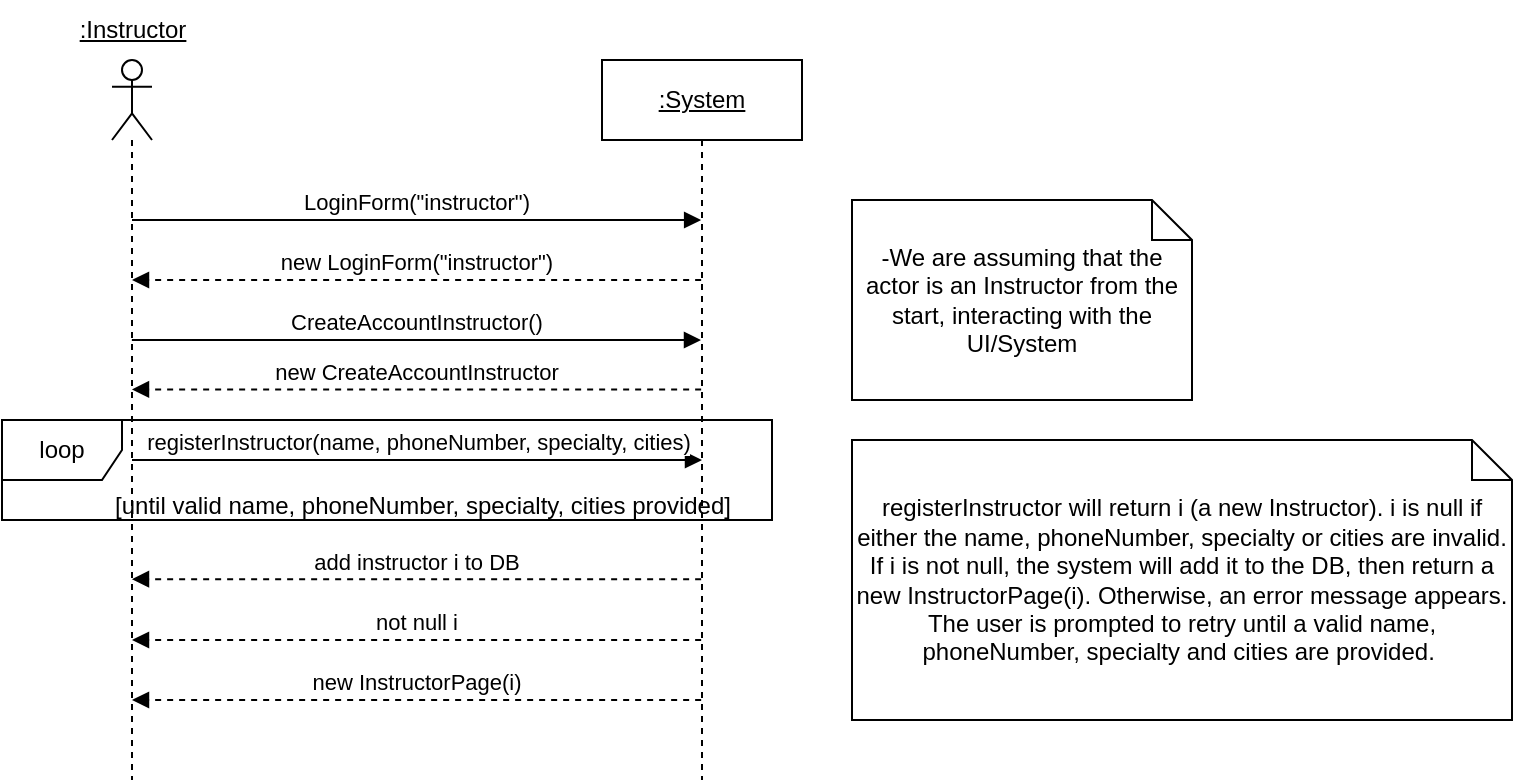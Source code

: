 <mxfile version="24.8.0">
  <diagram name="Page-1" id="2YBvvXClWsGukQMizWep">
    <mxGraphModel dx="1195" dy="622" grid="1" gridSize="10" guides="1" tooltips="1" connect="1" arrows="1" fold="1" page="1" pageScale="1" pageWidth="850" pageHeight="1100" math="0" shadow="0">
      <root>
        <mxCell id="0" />
        <mxCell id="1" parent="0" />
        <mxCell id="aM9ryv3xv72pqoxQDRHE-7" value="CreateAccountInstructor()" style="html=1;verticalAlign=bottom;endArrow=block;edgeStyle=elbowEdgeStyle;elbow=vertical;curved=0;rounded=0;" parent="1" edge="1">
          <mxGeometry relative="1" as="geometry">
            <mxPoint x="89.929" y="190" as="sourcePoint" />
            <Array as="points">
              <mxPoint x="180" y="190" />
            </Array>
            <mxPoint x="374.5" y="190" as="targetPoint" />
            <mxPoint as="offset" />
          </mxGeometry>
        </mxCell>
        <mxCell id="QT0idfkxXLzTyoDSYEQH-2" value="" style="shape=umlLifeline;perimeter=lifelinePerimeter;whiteSpace=wrap;html=1;container=1;dropTarget=0;collapsible=0;recursiveResize=0;outlineConnect=0;portConstraint=eastwest;newEdgeStyle={&quot;curved&quot;:0,&quot;rounded&quot;:0};participant=umlActor;" parent="1" vertex="1">
          <mxGeometry x="80" y="50" width="20" height="360" as="geometry" />
        </mxCell>
        <mxCell id="QT0idfkxXLzTyoDSYEQH-3" value="&lt;u&gt;:Instructor&lt;/u&gt;" style="text;html=1;align=center;verticalAlign=middle;resizable=0;points=[];autosize=1;strokeColor=none;fillColor=none;" parent="1" vertex="1">
          <mxGeometry x="50" y="20" width="80" height="30" as="geometry" />
        </mxCell>
        <mxCell id="QT0idfkxXLzTyoDSYEQH-4" value="&lt;u&gt;:System&lt;/u&gt;" style="shape=umlLifeline;perimeter=lifelinePerimeter;whiteSpace=wrap;html=1;container=1;dropTarget=0;collapsible=0;recursiveResize=0;outlineConnect=0;portConstraint=eastwest;newEdgeStyle={&quot;curved&quot;:0,&quot;rounded&quot;:0};" parent="1" vertex="1">
          <mxGeometry x="325" y="50" width="100" height="360" as="geometry" />
        </mxCell>
        <mxCell id="QT0idfkxXLzTyoDSYEQH-8" value="-We are assuming that the actor is an Instructor from the start, interacting with the UI/System" style="shape=note;size=20;whiteSpace=wrap;html=1;" parent="1" vertex="1">
          <mxGeometry x="450" y="120" width="170" height="100" as="geometry" />
        </mxCell>
        <mxCell id="QT0idfkxXLzTyoDSYEQH-14" value="registerInstructor(name, phoneNumber, specialty, cities)" style="html=1;verticalAlign=bottom;endArrow=block;edgeStyle=elbowEdgeStyle;elbow=vertical;curved=0;rounded=0;" parent="1" edge="1">
          <mxGeometry relative="1" as="geometry">
            <mxPoint x="90" y="250" as="sourcePoint" />
            <Array as="points">
              <mxPoint x="180" y="250" />
            </Array>
            <mxPoint x="375" y="250" as="targetPoint" />
          </mxGeometry>
        </mxCell>
        <mxCell id="QT0idfkxXLzTyoDSYEQH-15" value="LoginForm(&quot;instructor&quot;)" style="html=1;verticalAlign=bottom;endArrow=block;edgeStyle=elbowEdgeStyle;elbow=vertical;curved=0;rounded=0;" parent="1" edge="1">
          <mxGeometry x="0.0" relative="1" as="geometry">
            <mxPoint x="89.999" y="130" as="sourcePoint" />
            <Array as="points">
              <mxPoint x="180.07" y="130" />
            </Array>
            <mxPoint x="374.57" y="130" as="targetPoint" />
            <mxPoint as="offset" />
          </mxGeometry>
        </mxCell>
        <mxCell id="QT0idfkxXLzTyoDSYEQH-16" value="not null i" style="html=1;verticalAlign=bottom;endArrow=block;edgeStyle=elbowEdgeStyle;elbow=vertical;curved=0;rounded=0;dashed=1;" parent="1" edge="1">
          <mxGeometry relative="1" as="geometry">
            <mxPoint x="374.57" y="340" as="sourcePoint" />
            <Array as="points">
              <mxPoint x="180.07" y="340" />
            </Array>
            <mxPoint x="89.999" y="340" as="targetPoint" />
            <mxPoint as="offset" />
          </mxGeometry>
        </mxCell>
        <mxCell id="QT0idfkxXLzTyoDSYEQH-17" value="new LoginForm(&quot;instructor&quot;)" style="html=1;verticalAlign=bottom;endArrow=block;edgeStyle=elbowEdgeStyle;elbow=vertical;curved=0;rounded=0;dashed=1;" parent="1" edge="1">
          <mxGeometry x="0.0" relative="1" as="geometry">
            <mxPoint x="374.57" y="160" as="sourcePoint" />
            <Array as="points">
              <mxPoint x="180.07" y="160" />
            </Array>
            <mxPoint x="89.999" y="160" as="targetPoint" />
            <mxPoint as="offset" />
          </mxGeometry>
        </mxCell>
        <mxCell id="QT0idfkxXLzTyoDSYEQH-18" value="new CreateAccountInstructor" style="html=1;verticalAlign=bottom;endArrow=block;edgeStyle=elbowEdgeStyle;elbow=vertical;curved=0;rounded=0;dashed=1;" parent="1" edge="1">
          <mxGeometry x="0.0" relative="1" as="geometry">
            <mxPoint x="374.57" y="214.71" as="sourcePoint" />
            <Array as="points">
              <mxPoint x="180.07" y="214.71" />
            </Array>
            <mxPoint x="89.999" y="214.71" as="targetPoint" />
            <mxPoint as="offset" />
          </mxGeometry>
        </mxCell>
        <mxCell id="QT0idfkxXLzTyoDSYEQH-19" value="new InstructorPage(i)" style="html=1;verticalAlign=bottom;endArrow=block;edgeStyle=elbowEdgeStyle;elbow=vertical;curved=0;rounded=0;dashed=1;" parent="1" edge="1">
          <mxGeometry relative="1" as="geometry">
            <mxPoint x="374.57" y="370" as="sourcePoint" />
            <Array as="points">
              <mxPoint x="180.07" y="370" />
            </Array>
            <mxPoint x="89.999" y="370" as="targetPoint" />
            <mxPoint as="offset" />
          </mxGeometry>
        </mxCell>
        <mxCell id="wPXZ8VNcLeqiLXzsY5N9-1" value="registerInstructor will return i (a new Instructor). i is null if either the name, phoneNumber, specialty or cities are invalid. If i is not null, the system will add it to the DB, then return a new InstructorPage(i). Otherwise, an error message appears. The user is prompted to retry until a valid name, phoneNumber, specialty and cities are provided.&amp;nbsp;" style="shape=note;size=20;whiteSpace=wrap;html=1;" parent="1" vertex="1">
          <mxGeometry x="450" y="240" width="330" height="140" as="geometry" />
        </mxCell>
        <mxCell id="wPXZ8VNcLeqiLXzsY5N9-2" value="loop" style="shape=umlFrame;whiteSpace=wrap;html=1;pointerEvents=0;" parent="1" vertex="1">
          <mxGeometry x="25" y="230" width="385" height="50" as="geometry" />
        </mxCell>
        <mxCell id="wPXZ8VNcLeqiLXzsY5N9-3" value="[until valid name, phoneNumber, specialty, cities provided]" style="text;html=1;align=center;verticalAlign=middle;resizable=0;points=[];autosize=1;strokeColor=none;fillColor=none;" parent="1" vertex="1">
          <mxGeometry x="70" y="258" width="330" height="30" as="geometry" />
        </mxCell>
        <mxCell id="oGvw950iAu8WIAvhZEcl-2" value="add instructor i to DB" style="html=1;verticalAlign=bottom;endArrow=block;edgeStyle=elbowEdgeStyle;elbow=vertical;curved=0;rounded=0;dashed=1;" edge="1" parent="1">
          <mxGeometry relative="1" as="geometry">
            <mxPoint x="374.57" y="309.58" as="sourcePoint" />
            <Array as="points">
              <mxPoint x="180.07" y="309.58" />
            </Array>
            <mxPoint x="89.999" y="309.58" as="targetPoint" />
            <mxPoint as="offset" />
          </mxGeometry>
        </mxCell>
      </root>
    </mxGraphModel>
  </diagram>
</mxfile>
